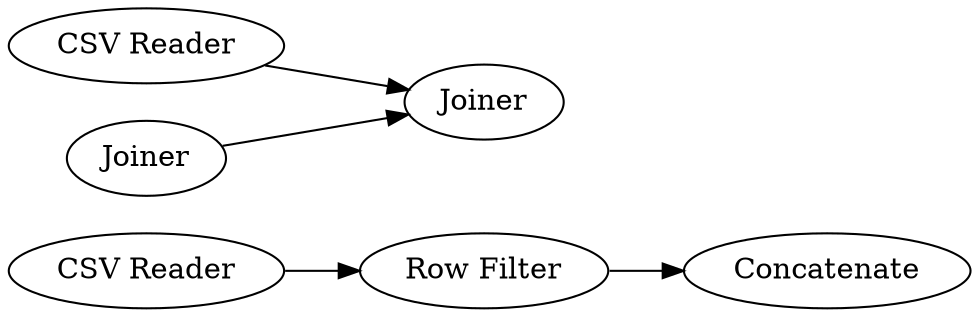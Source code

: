 digraph {
	"7712923359285842263_2" [label="CSV Reader"]
	"-130586031155816870_8" [label="Row Filter"]
	"-3287425344112764361_4" [label="CSV Reader"]
	"7910693726210197476_6" [label=Joiner]
	"7910693726210197476_5" [label=Joiner]
	"7712923359285842263_9" [label=Concatenate]
	"7712923359285842263_2" -> "-130586031155816870_8"
	"-130586031155816870_8" -> "7712923359285842263_9"
	"-3287425344112764361_4" -> "7910693726210197476_6"
	"7910693726210197476_5" -> "7910693726210197476_6"
	rankdir=LR
}
